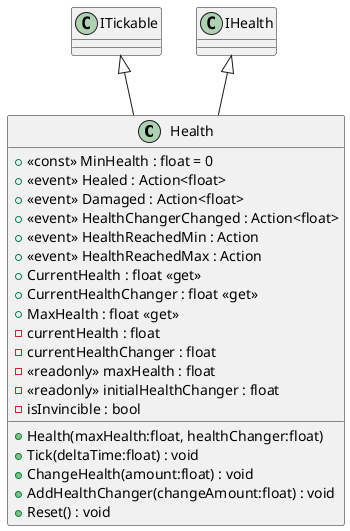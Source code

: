 @startuml
class Health {
    + <<const>> MinHealth : float = 0
    +  <<event>> Healed : Action<float> 
    +  <<event>> Damaged : Action<float> 
    +  <<event>> HealthChangerChanged : Action<float> 
    +  <<event>> HealthReachedMin : Action 
    +  <<event>> HealthReachedMax : Action 
    + CurrentHealth : float <<get>>
    + CurrentHealthChanger : float <<get>>
    + MaxHealth : float <<get>>
    - currentHealth : float
    - currentHealthChanger : float
    - <<readonly>> maxHealth : float
    - <<readonly>> initialHealthChanger : float
    - isInvincible : bool
    + Health(maxHealth:float, healthChanger:float)
    + Tick(deltaTime:float) : void
    + ChangeHealth(amount:float) : void
    + AddHealthChanger(changeAmount:float) : void
    + Reset() : void
}
ITickable <|-- Health
IHealth <|-- Health
@enduml
